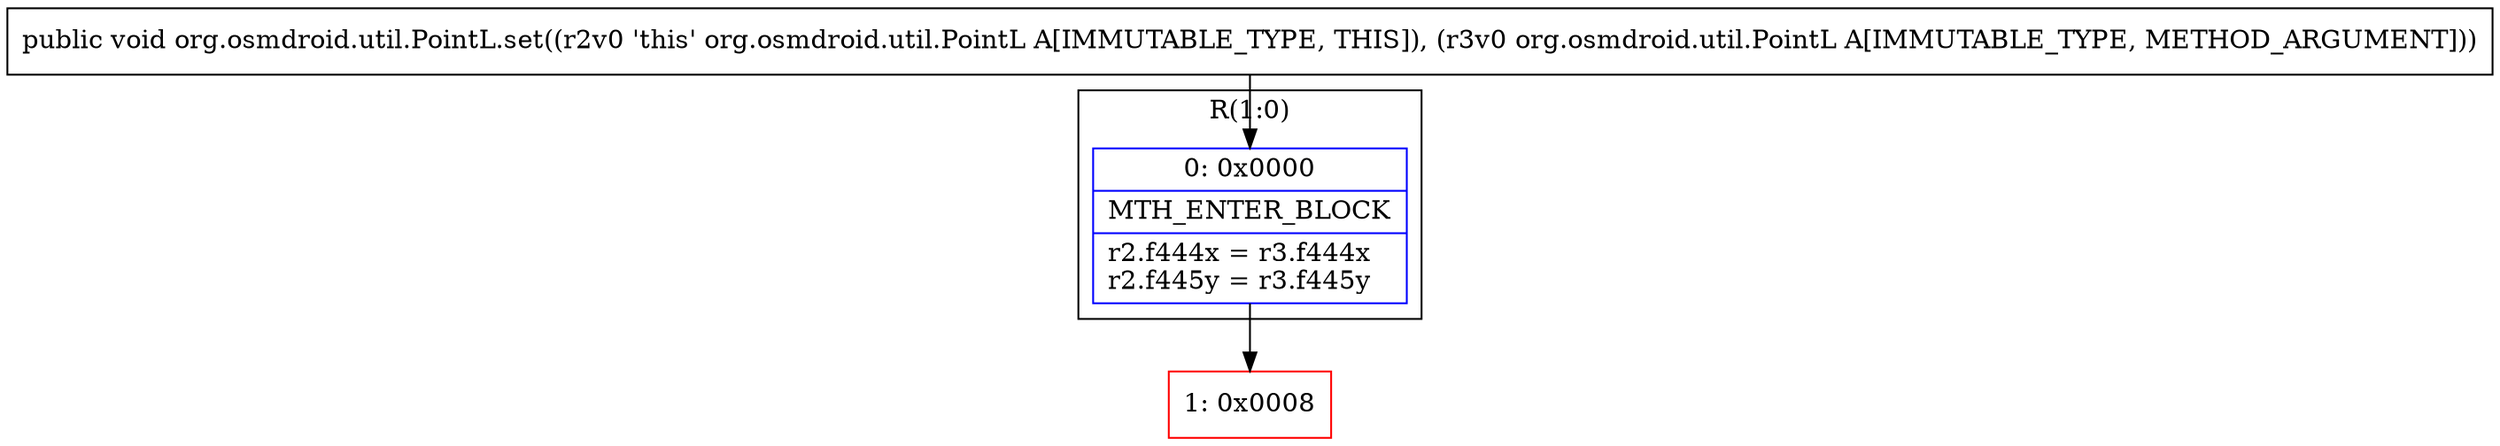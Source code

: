 digraph "CFG fororg.osmdroid.util.PointL.set(Lorg\/osmdroid\/util\/PointL;)V" {
subgraph cluster_Region_575447898 {
label = "R(1:0)";
node [shape=record,color=blue];
Node_0 [shape=record,label="{0\:\ 0x0000|MTH_ENTER_BLOCK\l|r2.f444x = r3.f444x\lr2.f445y = r3.f445y\l}"];
}
Node_1 [shape=record,color=red,label="{1\:\ 0x0008}"];
MethodNode[shape=record,label="{public void org.osmdroid.util.PointL.set((r2v0 'this' org.osmdroid.util.PointL A[IMMUTABLE_TYPE, THIS]), (r3v0 org.osmdroid.util.PointL A[IMMUTABLE_TYPE, METHOD_ARGUMENT])) }"];
MethodNode -> Node_0;
Node_0 -> Node_1;
}

